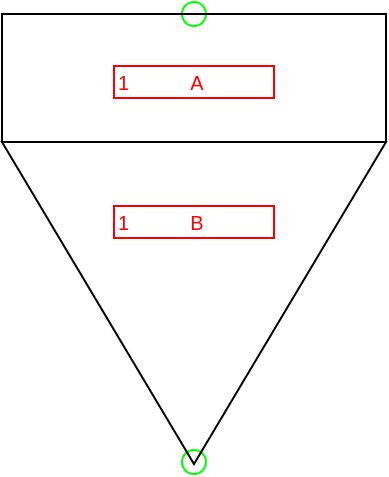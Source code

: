<mxfile compressed="false" version="20.3.0" type="device">
  <diagram name="IM017A" id="JDwBi0whNElKICfpdmmy">
    <mxGraphModel dx="782" dy="531" grid="1" gridSize="2" guides="1" tooltips="1" connect="1" arrows="1" fold="1" page="1" pageScale="1" pageWidth="1169" pageHeight="827" math="0" shadow="0">
      <root>
        <mxCell id="km2QJVbFfOpmcC_arqvF-0" />
        <mxCell id="km2QJVbFfOpmcC_arqvF-124" value="Connection" style="" parent="km2QJVbFfOpmcC_arqvF-0" />
        <object label="Connection" PipingConnector="N" LabelConnector="N" SignalConnector="Y" Direction="270" id="x0dU82afqxrR8zdScq9k-0">
          <mxCell style="vsdxID=1407;fillColor=none;gradientColor=none;shape=stencil(rVFbDsIgEDwNnyQU4glqvcfGblsilmZBS28vZGMsxg9j/JvZmX1kR5g2TLCg0CpE8hdcbR8nYY5CaztPSDZmJEwnTDt4wpH8be6ZL1CcBV39vUxI3KdKh1YbswPTEzuBzlmiVGmKau9zUKM+jlJJQrJBko8QrZ+rrQ5oRJnXyMHBWElhRVx25ebnw/5zVvPFWRm83jxY5zilvf4eSy5xpKZ7AA==);strokeColor=#00ff00;strokeWidth=1;points=[[0.5,0.5,0,0,0]];labelBackgroundColor=none;rounded=0;html=1;whiteSpace=wrap;aspect=fixed;noLabel=1;snapToPoint=1;container=0;fontSize=16;" parent="km2QJVbFfOpmcC_arqvF-124" vertex="1">
            <mxGeometry x="394" y="138" width="12" height="12" as="geometry" />
          </mxCell>
        </object>
        <object label="Connection" PipingConnector="N" LabelConnector="N" SignalConnector="Y" Direction="90" id="x0dU82afqxrR8zdScq9k-1">
          <mxCell style="vsdxID=1407;fillColor=none;gradientColor=none;shape=stencil(rVFbDsIgEDwNnyQU4glqvcfGblsilmZBS28vZGMsxg9j/JvZmX1kR5g2TLCg0CpE8hdcbR8nYY5CaztPSDZmJEwnTDt4wpH8be6ZL1CcBV39vUxI3KdKh1YbswPTEzuBzlmiVGmKau9zUKM+jlJJQrJBko8QrZ+rrQ5oRJnXyMHBWElhRVx25ebnw/5zVvPFWRm83jxY5zilvf4eSy5xpKZ7AA==);strokeColor=#00ff00;strokeWidth=1;points=[[0.5,0.5,0,0,0]];labelBackgroundColor=none;rounded=0;html=1;whiteSpace=wrap;aspect=fixed;noLabel=1;snapToPoint=1;container=0;fontSize=16;" parent="km2QJVbFfOpmcC_arqvF-124" vertex="1">
            <mxGeometry x="394" y="362" width="12" height="12" as="geometry" />
          </mxCell>
        </object>
        <mxCell id="km2QJVbFfOpmcC_arqvF-130" value="Label" style="locked=1;" parent="km2QJVbFfOpmcC_arqvF-0" />
        <object label="%LabelLines%&amp;nbsp; &amp;nbsp; &amp;nbsp; &amp;nbsp; &amp;nbsp; &amp;nbsp;%LabelIndex%" placeholders="1" LabelLines="1" LabelIndex="B" id="km2QJVbFfOpmcC_arqvF-132">
          <mxCell style="rounded=0;whiteSpace=wrap;html=1;fillColor=none;strokeColor=#FF0000;fontColor=#FF0000;fontSize=10;align=left;noLabel=0;" parent="km2QJVbFfOpmcC_arqvF-130" vertex="1">
            <mxGeometry x="360" y="240" width="80" height="16" as="geometry" />
          </mxCell>
        </object>
        <object label="%LabelLines%&amp;nbsp; &amp;nbsp; &amp;nbsp; &amp;nbsp; &amp;nbsp; &amp;nbsp;%LabelIndex%" placeholders="1" LabelLines="1" LabelIndex="A" id="km2QJVbFfOpmcC_arqvF-133">
          <mxCell style="rounded=0;whiteSpace=wrap;html=1;fillColor=none;strokeColor=#FF0000;fontColor=#FF0000;fontSize=10;align=left;noLabel=0;" parent="km2QJVbFfOpmcC_arqvF-130" vertex="1">
            <mxGeometry x="360" y="170" width="80" height="16" as="geometry" />
          </mxCell>
        </object>
        <mxCell id="km2QJVbFfOpmcC_arqvF-134" value="Origo" style="locked=1;" parent="km2QJVbFfOpmcC_arqvF-0" visible="0" />
        <object label="origo" id="km2QJVbFfOpmcC_arqvF-135">
          <mxCell style="vsdxID=1407;fillColor=none;gradientColor=none;shape=stencil(rVFbDsIgEDwNnyQU4glqvcfGblsilmZBS28vZGMsxg9j/JvZmX1kR5g2TLCg0CpE8hdcbR8nYY5CaztPSDZmJEwnTDt4wpH8be6ZL1CcBV39vUxI3KdKh1YbswPTEzuBzlmiVGmKau9zUKM+jlJJQrJBko8QrZ+rrQ5oRJnXyMHBWElhRVx25ebnw/5zVvPFWRm83jxY5zilvf4eSy5xpKZ7AA==);strokeColor=#ff0000;strokeWidth=1;points=[[0.5,0.5,0,0,0]];labelBackgroundColor=none;rounded=0;html=1;whiteSpace=wrap;aspect=fixed;noLabel=1;snapToPoint=1;" parent="km2QJVbFfOpmcC_arqvF-134" vertex="1">
            <mxGeometry x="396" y="140" width="7.874" height="7.87" as="geometry" />
          </mxCell>
        </object>
        <object label="Symbol" Width="12" Height="14" UoM="mm" id="km2QJVbFfOpmcC_arqvF-136">
          <mxCell style="locked=1;" parent="km2QJVbFfOpmcC_arqvF-0" />
        </object>
        <mxCell id="qiyPhvmg4lg1QXBYXzsJ-2" value="" style="rounded=0;whiteSpace=wrap;html=1;strokeWidth=1;fillColor=none;" parent="km2QJVbFfOpmcC_arqvF-136" vertex="1">
          <mxGeometry x="304" y="144" width="192" height="64" as="geometry" />
        </mxCell>
        <mxCell id="qiyPhvmg4lg1QXBYXzsJ-3" value="" style="triangle;whiteSpace=wrap;html=1;strokeWidth=1;fillColor=none;rotation=90;" parent="km2QJVbFfOpmcC_arqvF-136" vertex="1">
          <mxGeometry x="319.5" y="192.5" width="161" height="192" as="geometry" />
        </mxCell>
      </root>
    </mxGraphModel>
  </diagram>
</mxfile>
